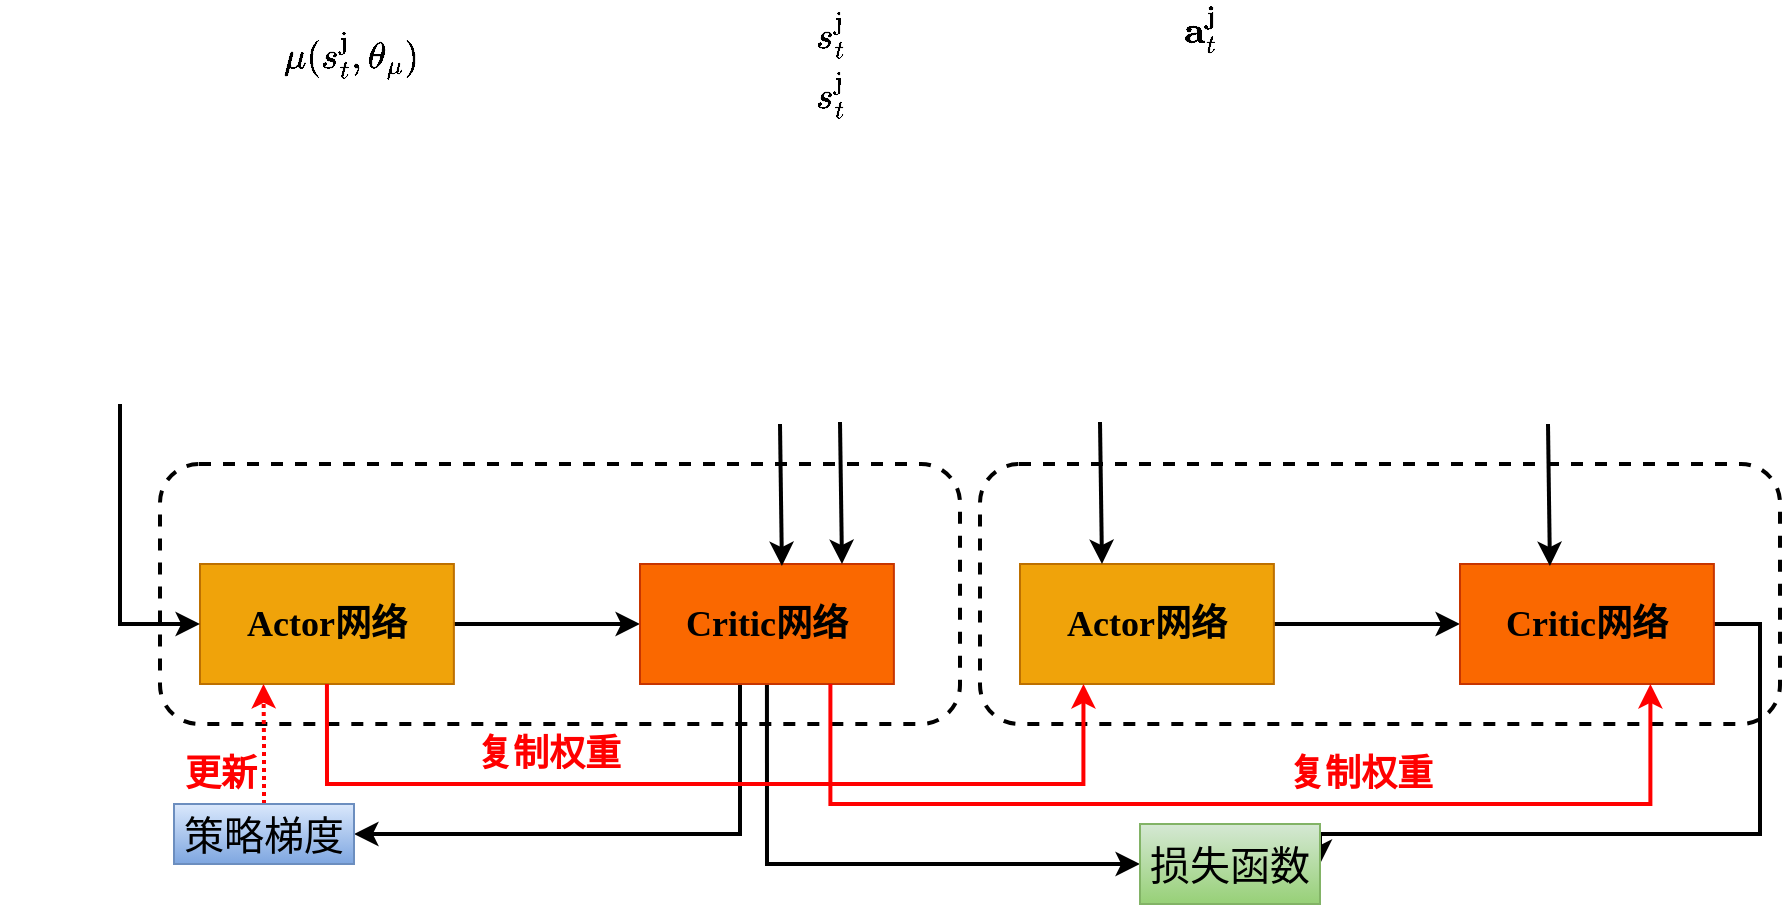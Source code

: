 <mxfile version="23.0.1" type="github">
  <diagram name="第 1 页" id="3Zn17BnJUyFozEldDKFn">
    <mxGraphModel dx="783" dy="581" grid="1" gridSize="10" guides="1" tooltips="1" connect="1" arrows="1" fold="1" page="1" pageScale="1" pageWidth="827" pageHeight="1169" math="1" shadow="0">
      <root>
        <mxCell id="0" />
        <mxCell id="1" parent="0" />
        <mxCell id="46nL9OvJyzbRQ-rPsuV2-16" value="" style="rounded=1;whiteSpace=wrap;html=1;strokeWidth=2;dashed=1;" vertex="1" parent="1">
          <mxGeometry x="170" y="250" width="400" height="130" as="geometry" />
        </mxCell>
        <mxCell id="46nL9OvJyzbRQ-rPsuV2-5" style="edgeStyle=orthogonalEdgeStyle;rounded=0;orthogonalLoop=1;jettySize=auto;html=1;entryX=0;entryY=0.5;entryDx=0;entryDy=0;strokeWidth=2;" edge="1" parent="1" source="46nL9OvJyzbRQ-rPsuV2-3" target="46nL9OvJyzbRQ-rPsuV2-4">
          <mxGeometry relative="1" as="geometry" />
        </mxCell>
        <mxCell id="46nL9OvJyzbRQ-rPsuV2-3" value="&lt;font size=&quot;4&quot; face=&quot;Times New Roman&quot;&gt;&lt;b&gt;Actor网络&lt;/b&gt;&lt;/font&gt;" style="rounded=0;whiteSpace=wrap;html=1;fillColor=#f0a30a;strokeColor=#BD7000;movable=1;resizable=1;rotatable=1;deletable=1;editable=1;locked=0;connectable=1;fontColor=#000000;" vertex="1" parent="1">
          <mxGeometry x="190" y="300" width="126.941" height="60" as="geometry" />
        </mxCell>
        <mxCell id="46nL9OvJyzbRQ-rPsuV2-27" style="edgeStyle=orthogonalEdgeStyle;rounded=0;orthogonalLoop=1;jettySize=auto;html=1;entryX=1;entryY=0.5;entryDx=0;entryDy=0;strokeWidth=2;" edge="1" parent="1" source="46nL9OvJyzbRQ-rPsuV2-4" target="46nL9OvJyzbRQ-rPsuV2-20">
          <mxGeometry relative="1" as="geometry">
            <Array as="points">
              <mxPoint x="460" y="435" />
            </Array>
          </mxGeometry>
        </mxCell>
        <mxCell id="46nL9OvJyzbRQ-rPsuV2-39" style="edgeStyle=orthogonalEdgeStyle;rounded=0;orthogonalLoop=1;jettySize=auto;html=1;exitX=0.5;exitY=1;exitDx=0;exitDy=0;entryX=0;entryY=0.5;entryDx=0;entryDy=0;strokeWidth=2;" edge="1" parent="1" source="46nL9OvJyzbRQ-rPsuV2-4" target="46nL9OvJyzbRQ-rPsuV2-37">
          <mxGeometry relative="1" as="geometry" />
        </mxCell>
        <mxCell id="46nL9OvJyzbRQ-rPsuV2-4" value="&lt;font size=&quot;4&quot; face=&quot;Times New Roman&quot;&gt;&lt;b&gt;Critic网络&lt;/b&gt;&lt;/font&gt;" style="rounded=0;whiteSpace=wrap;html=1;fillColor=#fa6800;strokeColor=#C73500;movable=1;resizable=1;rotatable=1;deletable=1;editable=1;locked=0;connectable=1;fontColor=#000000;" vertex="1" parent="1">
          <mxGeometry x="410" y="300" width="126.941" height="60" as="geometry" />
        </mxCell>
        <mxCell id="46nL9OvJyzbRQ-rPsuV2-6" value="&lt;font style=&quot;font-size: 18px;&quot; face=&quot;Times New Roman&quot;&gt;$$\mu(s_{t}^{\mathrm{j}},\theta_{\mu})$$&lt;/font&gt;" style="text;html=1;align=center;verticalAlign=middle;resizable=0;points=[];autosize=1;strokeColor=none;fillColor=none;" vertex="1" parent="1">
          <mxGeometry x="90" y="30" width="350" height="30" as="geometry" />
        </mxCell>
        <mxCell id="46nL9OvJyzbRQ-rPsuV2-7" value="" style="endArrow=classic;html=1;rounded=0;strokeWidth=2;entryX=0.559;entryY=0.017;entryDx=0;entryDy=0;entryPerimeter=0;" edge="1" parent="1" target="46nL9OvJyzbRQ-rPsuV2-4">
          <mxGeometry width="50" height="50" relative="1" as="geometry">
            <mxPoint x="480" y="230" as="sourcePoint" />
            <mxPoint x="480" y="280" as="targetPoint" />
          </mxGeometry>
        </mxCell>
        <mxCell id="46nL9OvJyzbRQ-rPsuV2-12" value="&lt;font style=&quot;font-size: 18px;&quot; face=&quot;Times New Roman&quot;&gt;$$s_t^{\mathrm{j}}$$&lt;/font&gt;" style="text;html=1;align=center;verticalAlign=middle;resizable=0;points=[];autosize=1;strokeColor=none;fillColor=none;" vertex="1" parent="1">
          <mxGeometry x="410" y="20" width="190" height="30" as="geometry" />
        </mxCell>
        <mxCell id="46nL9OvJyzbRQ-rPsuV2-13" value="&lt;font style=&quot;font-size: 18px;&quot; face=&quot;Times New Roman&quot;&gt;$$\mathbf{a}_{t}^{\mathbf{j}}$$&lt;/font&gt;" style="text;html=1;align=center;verticalAlign=middle;resizable=0;points=[];autosize=1;strokeColor=none;fillColor=none;" vertex="1" parent="1">
          <mxGeometry x="550" y="18" width="280" height="30" as="geometry" />
        </mxCell>
        <mxCell id="46nL9OvJyzbRQ-rPsuV2-14" value="&lt;font style=&quot;font-size: 18px;&quot; face=&quot;Times New Roman&quot;&gt;$$s_t^{\mathrm{j}}$$&lt;/font&gt;" style="text;html=1;align=center;verticalAlign=middle;resizable=0;points=[];autosize=1;strokeColor=none;fillColor=none;" vertex="1" parent="1">
          <mxGeometry x="410" y="50" width="190" height="30" as="geometry" />
        </mxCell>
        <mxCell id="46nL9OvJyzbRQ-rPsuV2-15" value="" style="endArrow=classic;html=1;rounded=0;strokeWidth=2;entryX=0.559;entryY=0.017;entryDx=0;entryDy=0;entryPerimeter=0;" edge="1" parent="1">
          <mxGeometry width="50" height="50" relative="1" as="geometry">
            <mxPoint x="510" y="229" as="sourcePoint" />
            <mxPoint x="511" y="300" as="targetPoint" />
          </mxGeometry>
        </mxCell>
        <mxCell id="46nL9OvJyzbRQ-rPsuV2-17" value="" style="endArrow=classic;html=1;rounded=0;strokeWidth=2;entryX=0;entryY=0.5;entryDx=0;entryDy=0;" edge="1" parent="1" target="46nL9OvJyzbRQ-rPsuV2-3">
          <mxGeometry width="50" height="50" relative="1" as="geometry">
            <mxPoint x="150" y="220" as="sourcePoint" />
            <mxPoint x="150" y="390" as="targetPoint" />
            <Array as="points">
              <mxPoint x="150" y="330" />
            </Array>
          </mxGeometry>
        </mxCell>
        <mxCell id="46nL9OvJyzbRQ-rPsuV2-25" style="edgeStyle=orthogonalEdgeStyle;rounded=0;orthogonalLoop=1;jettySize=auto;html=1;entryX=0.25;entryY=1;entryDx=0;entryDy=0;strokeWidth=2;strokeColor=#FF0000;dashed=1;dashPattern=1 1;" edge="1" parent="1" source="46nL9OvJyzbRQ-rPsuV2-20" target="46nL9OvJyzbRQ-rPsuV2-3">
          <mxGeometry relative="1" as="geometry" />
        </mxCell>
        <mxCell id="46nL9OvJyzbRQ-rPsuV2-20" value="&lt;font style=&quot;font-size: 20px;&quot; face=&quot;Times New Roman&quot;&gt;策略梯度&lt;/font&gt;" style="rounded=0;whiteSpace=wrap;html=1;fillColor=#dae8fc;gradientColor=#7ea6e0;strokeColor=#6c8ebf;" vertex="1" parent="1">
          <mxGeometry x="177" y="420" width="90" height="30" as="geometry" />
        </mxCell>
        <mxCell id="46nL9OvJyzbRQ-rPsuV2-21" value="&lt;font style=&quot;font-size: 18px;&quot; face=&quot;Times New Roman&quot; color=&quot;#ff0000&quot;&gt;&lt;b&gt;更新&lt;/b&gt;&lt;/font&gt;" style="text;html=1;align=center;verticalAlign=middle;resizable=0;points=[];autosize=1;strokeColor=none;fillColor=none;" vertex="1" parent="1">
          <mxGeometry x="170" y="390" width="60" height="30" as="geometry" />
        </mxCell>
        <mxCell id="46nL9OvJyzbRQ-rPsuV2-29" value="&lt;font face=&quot;Times New Roman&quot; style=&quot;font-size: 18px;&quot; color=&quot;#ff0000&quot;&gt;&lt;b&gt;复制权重&lt;/b&gt;&lt;/font&gt;" style="text;html=1;align=center;verticalAlign=middle;resizable=0;points=[];autosize=1;strokeColor=none;fillColor=none;" vertex="1" parent="1">
          <mxGeometry x="314" y="380" width="100" height="30" as="geometry" />
        </mxCell>
        <mxCell id="46nL9OvJyzbRQ-rPsuV2-30" value="" style="rounded=1;whiteSpace=wrap;html=1;strokeWidth=2;dashed=1;" vertex="1" parent="1">
          <mxGeometry x="580" y="250" width="400" height="130" as="geometry" />
        </mxCell>
        <mxCell id="46nL9OvJyzbRQ-rPsuV2-31" style="edgeStyle=orthogonalEdgeStyle;rounded=0;orthogonalLoop=1;jettySize=auto;html=1;entryX=0;entryY=0.5;entryDx=0;entryDy=0;strokeWidth=2;" edge="1" parent="1" source="46nL9OvJyzbRQ-rPsuV2-32" target="46nL9OvJyzbRQ-rPsuV2-33">
          <mxGeometry relative="1" as="geometry" />
        </mxCell>
        <mxCell id="46nL9OvJyzbRQ-rPsuV2-32" value="&lt;font size=&quot;4&quot; face=&quot;Times New Roman&quot;&gt;&lt;b&gt;Actor网络&lt;/b&gt;&lt;/font&gt;" style="rounded=0;whiteSpace=wrap;html=1;fillColor=#f0a30a;strokeColor=#BD7000;movable=1;resizable=1;rotatable=1;deletable=1;editable=1;locked=0;connectable=1;fontColor=#000000;" vertex="1" parent="1">
          <mxGeometry x="600" y="300" width="126.941" height="60" as="geometry" />
        </mxCell>
        <mxCell id="46nL9OvJyzbRQ-rPsuV2-40" style="edgeStyle=orthogonalEdgeStyle;rounded=0;orthogonalLoop=1;jettySize=auto;html=1;entryX=1;entryY=0.5;entryDx=0;entryDy=0;strokeWidth=2;" edge="1" parent="1" source="46nL9OvJyzbRQ-rPsuV2-33" target="46nL9OvJyzbRQ-rPsuV2-37">
          <mxGeometry relative="1" as="geometry">
            <Array as="points">
              <mxPoint x="970" y="330" />
              <mxPoint x="970" y="435" />
            </Array>
          </mxGeometry>
        </mxCell>
        <mxCell id="46nL9OvJyzbRQ-rPsuV2-33" value="&lt;font size=&quot;4&quot; face=&quot;Times New Roman&quot;&gt;&lt;b&gt;Critic网络&lt;/b&gt;&lt;/font&gt;" style="rounded=0;whiteSpace=wrap;html=1;fillColor=#fa6800;strokeColor=#C73500;movable=1;resizable=1;rotatable=1;deletable=1;editable=1;locked=0;connectable=1;fontColor=#000000;" vertex="1" parent="1">
          <mxGeometry x="820" y="300" width="126.941" height="60" as="geometry" />
        </mxCell>
        <mxCell id="46nL9OvJyzbRQ-rPsuV2-34" value="" style="endArrow=classic;html=1;rounded=0;strokeWidth=2;entryX=0.559;entryY=0.017;entryDx=0;entryDy=0;entryPerimeter=0;" edge="1" parent="1">
          <mxGeometry width="50" height="50" relative="1" as="geometry">
            <mxPoint x="864" y="230" as="sourcePoint" />
            <mxPoint x="864.96" y="301.02" as="targetPoint" />
          </mxGeometry>
        </mxCell>
        <mxCell id="46nL9OvJyzbRQ-rPsuV2-35" value="" style="endArrow=classic;html=1;rounded=0;strokeWidth=2;entryX=0.559;entryY=0.017;entryDx=0;entryDy=0;entryPerimeter=0;" edge="1" parent="1">
          <mxGeometry width="50" height="50" relative="1" as="geometry">
            <mxPoint x="640" y="229" as="sourcePoint" />
            <mxPoint x="641" y="300" as="targetPoint" />
          </mxGeometry>
        </mxCell>
        <mxCell id="46nL9OvJyzbRQ-rPsuV2-37" value="&lt;font face=&quot;Times New Roman&quot;&gt;&lt;span style=&quot;font-size: 20px;&quot;&gt;损失函数&lt;/span&gt;&lt;/font&gt;" style="rounded=0;whiteSpace=wrap;html=1;fillColor=#d5e8d4;gradientColor=#97d077;strokeColor=#82b366;" vertex="1" parent="1">
          <mxGeometry x="660" y="430" width="90" height="40" as="geometry" />
        </mxCell>
        <mxCell id="46nL9OvJyzbRQ-rPsuV2-28" style="edgeStyle=orthogonalEdgeStyle;rounded=0;orthogonalLoop=1;jettySize=auto;html=1;exitX=0.5;exitY=1;exitDx=0;exitDy=0;strokeWidth=2;strokeColor=#FF0000;entryX=0.25;entryY=1;entryDx=0;entryDy=0;" edge="1" parent="1" source="46nL9OvJyzbRQ-rPsuV2-3" target="46nL9OvJyzbRQ-rPsuV2-32">
          <mxGeometry relative="1" as="geometry">
            <mxPoint x="750" y="450" as="targetPoint" />
            <Array as="points">
              <mxPoint x="254" y="410" />
              <mxPoint x="632" y="410" />
            </Array>
          </mxGeometry>
        </mxCell>
        <mxCell id="46nL9OvJyzbRQ-rPsuV2-42" style="edgeStyle=orthogonalEdgeStyle;rounded=0;orthogonalLoop=1;jettySize=auto;html=1;exitX=0.75;exitY=1;exitDx=0;exitDy=0;entryX=0.75;entryY=1;entryDx=0;entryDy=0;strokeWidth=2;strokeColor=#FF0000;" edge="1" parent="1" source="46nL9OvJyzbRQ-rPsuV2-4" target="46nL9OvJyzbRQ-rPsuV2-33">
          <mxGeometry relative="1" as="geometry">
            <Array as="points">
              <mxPoint x="505" y="420" />
              <mxPoint x="915" y="420" />
            </Array>
          </mxGeometry>
        </mxCell>
        <mxCell id="46nL9OvJyzbRQ-rPsuV2-43" value="&lt;font face=&quot;Times New Roman&quot; style=&quot;font-size: 18px;&quot; color=&quot;#ff0000&quot;&gt;&lt;b&gt;复制权重&lt;/b&gt;&lt;/font&gt;" style="text;html=1;align=center;verticalAlign=middle;resizable=0;points=[];autosize=1;strokeColor=none;fillColor=none;" vertex="1" parent="1">
          <mxGeometry x="720" y="390" width="100" height="30" as="geometry" />
        </mxCell>
      </root>
    </mxGraphModel>
  </diagram>
</mxfile>
